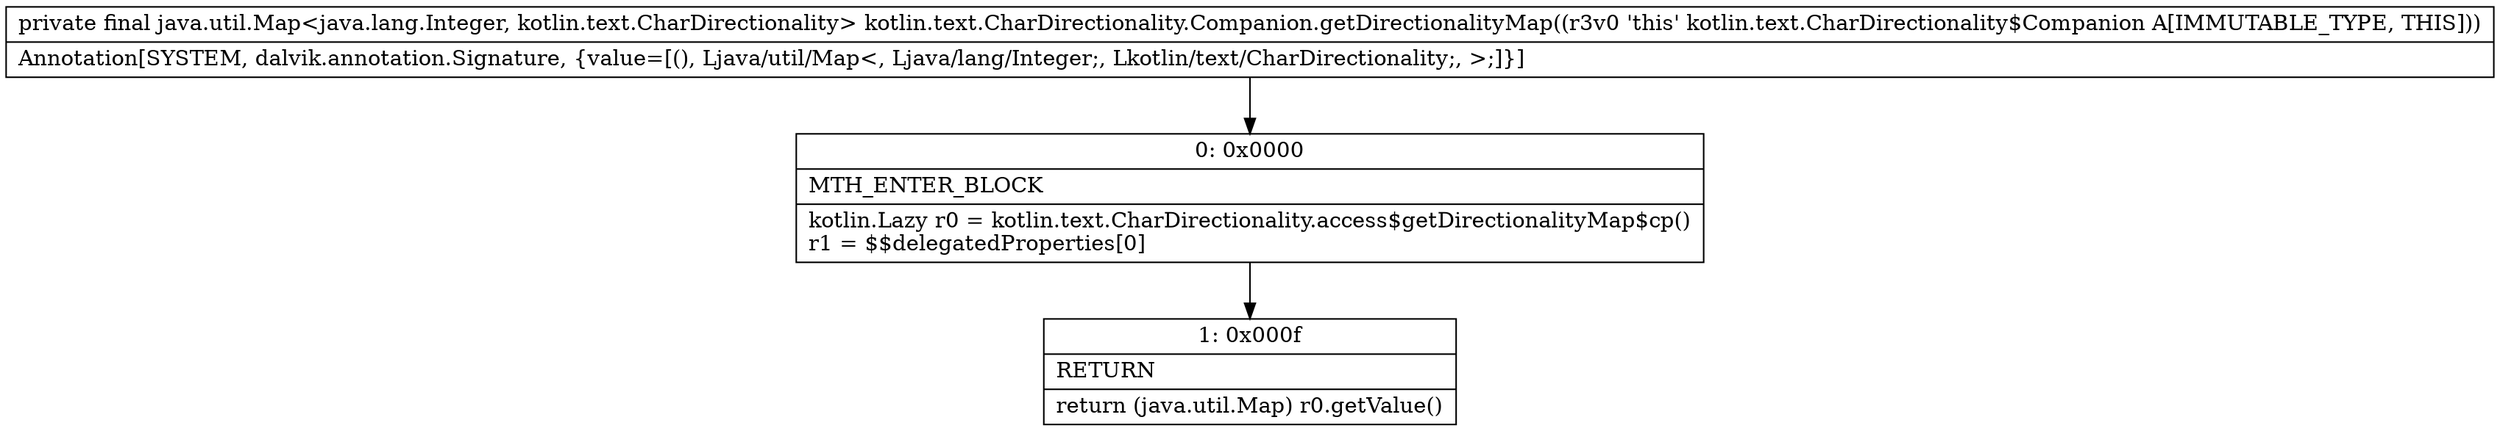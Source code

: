 digraph "CFG forkotlin.text.CharDirectionality.Companion.getDirectionalityMap()Ljava\/util\/Map;" {
Node_0 [shape=record,label="{0\:\ 0x0000|MTH_ENTER_BLOCK\l|kotlin.Lazy r0 = kotlin.text.CharDirectionality.access$getDirectionalityMap$cp()\lr1 = $$delegatedProperties[0]\l}"];
Node_1 [shape=record,label="{1\:\ 0x000f|RETURN\l|return (java.util.Map) r0.getValue()\l}"];
MethodNode[shape=record,label="{private final java.util.Map\<java.lang.Integer, kotlin.text.CharDirectionality\> kotlin.text.CharDirectionality.Companion.getDirectionalityMap((r3v0 'this' kotlin.text.CharDirectionality$Companion A[IMMUTABLE_TYPE, THIS]))  | Annotation[SYSTEM, dalvik.annotation.Signature, \{value=[(), Ljava\/util\/Map\<, Ljava\/lang\/Integer;, Lkotlin\/text\/CharDirectionality;, \>;]\}]\l}"];
MethodNode -> Node_0;
Node_0 -> Node_1;
}

